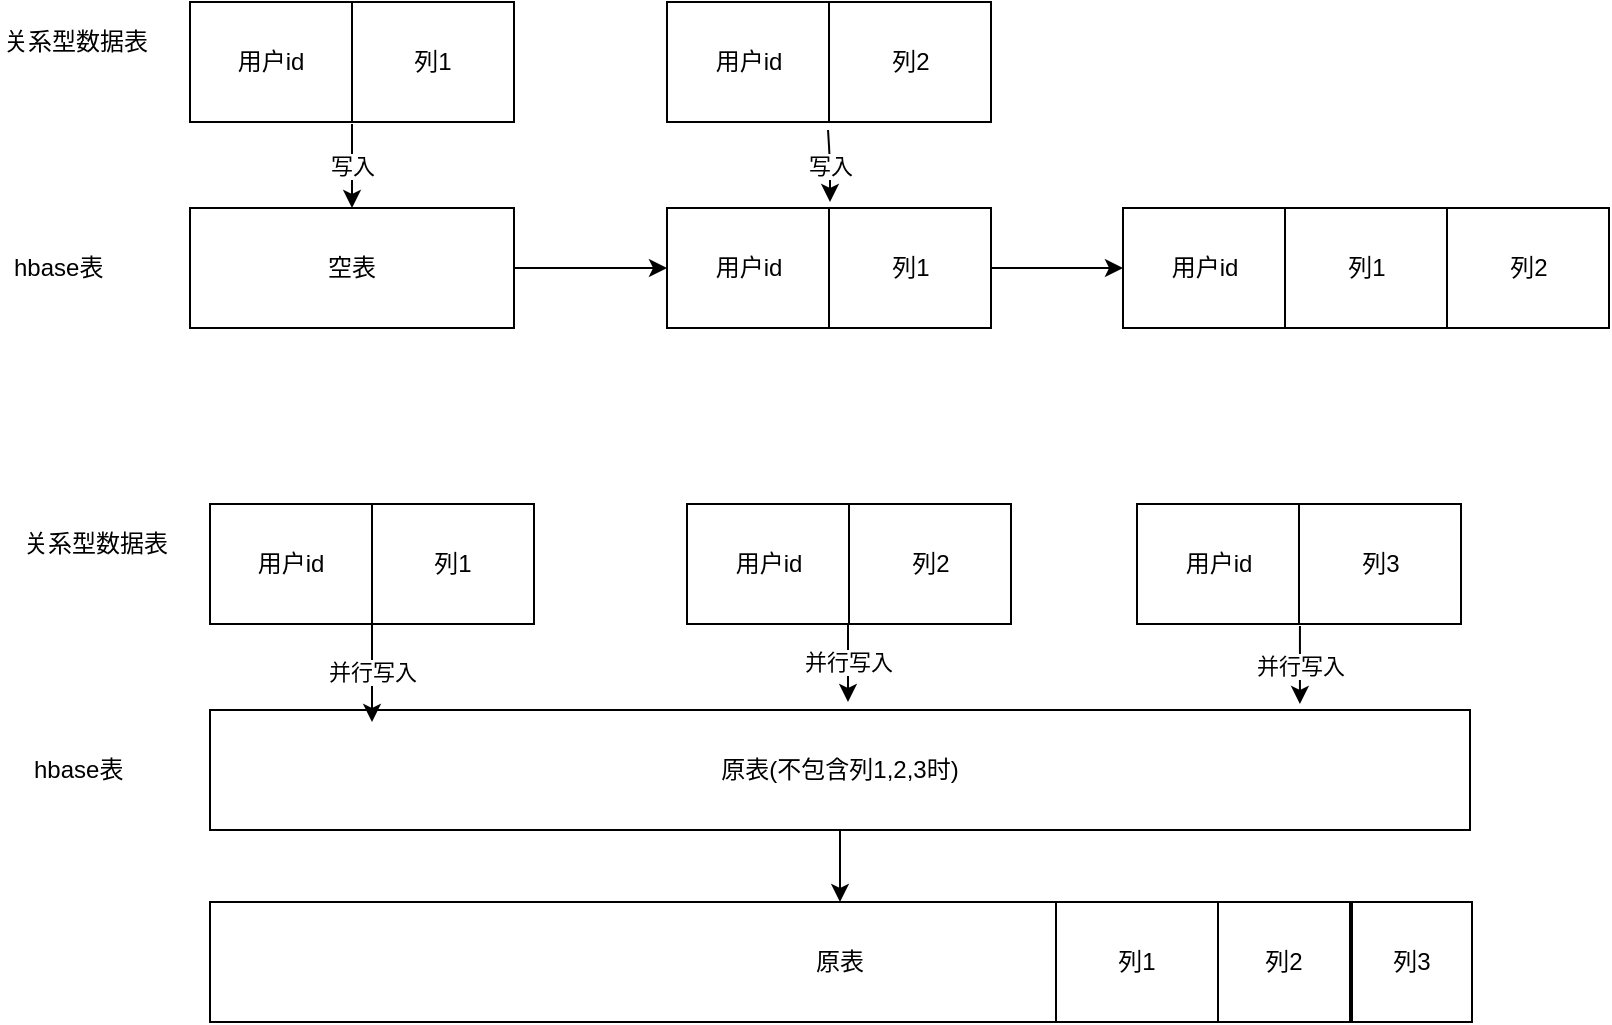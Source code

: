 <mxfile pages="1" version="11.2.5" type="github"><diagram id="5Ynak5TN2NVnzhPj5KzJ" name="Page-1"><mxGraphModel dx="4730" dy="-5097" grid="1" gridSize="10" guides="1" tooltips="1" connect="1" arrows="1" fold="1" page="1" pageScale="1" pageWidth="827" pageHeight="1169" math="0" shadow="0"><root><mxCell id="0"/><mxCell id="1" parent="0"/><mxCell id="NSt33F5FNLjTfEwU4Dys-1" value="用户id" style="rounded=0;whiteSpace=wrap;html=1;" vertex="1" parent="1"><mxGeometry x="-2621.5" y="6073" width="81" height="60" as="geometry"/></mxCell><mxCell id="NSt33F5FNLjTfEwU4Dys-2" style="edgeStyle=orthogonalEdgeStyle;rounded=0;orthogonalLoop=1;jettySize=auto;html=1;entryX=0;entryY=0.5;entryDx=0;entryDy=0;" edge="1" parent="1" source="NSt33F5FNLjTfEwU4Dys-3" target="NSt33F5FNLjTfEwU4Dys-14"><mxGeometry relative="1" as="geometry"/></mxCell><mxCell id="NSt33F5FNLjTfEwU4Dys-3" value="列1" style="rounded=0;whiteSpace=wrap;html=1;" vertex="1" parent="1"><mxGeometry x="-2540.5" y="6073" width="81" height="60" as="geometry"/></mxCell><mxCell id="NSt33F5FNLjTfEwU4Dys-4" style="edgeStyle=orthogonalEdgeStyle;rounded=0;orthogonalLoop=1;jettySize=auto;html=1;entryX=0;entryY=0.5;entryDx=0;entryDy=0;" edge="1" parent="1" source="NSt33F5FNLjTfEwU4Dys-5" target="NSt33F5FNLjTfEwU4Dys-1"><mxGeometry relative="1" as="geometry"/></mxCell><mxCell id="NSt33F5FNLjTfEwU4Dys-5" value="空表" style="rounded=0;whiteSpace=wrap;html=1;" vertex="1" parent="1"><mxGeometry x="-2860" y="6073" width="162" height="60" as="geometry"/></mxCell><mxCell id="NSt33F5FNLjTfEwU4Dys-6" value="hbase表" style="text;html=1;resizable=0;points=[];autosize=1;align=left;verticalAlign=top;spacingTop=-4;" vertex="1" parent="1"><mxGeometry x="-2950" y="6093" width="60" height="20" as="geometry"/></mxCell><mxCell id="NSt33F5FNLjTfEwU4Dys-7" value="用户id" style="rounded=0;whiteSpace=wrap;html=1;" vertex="1" parent="1"><mxGeometry x="-2860" y="5970" width="81" height="60" as="geometry"/></mxCell><mxCell id="NSt33F5FNLjTfEwU4Dys-8" value="列1" style="rounded=0;whiteSpace=wrap;html=1;" vertex="1" parent="1"><mxGeometry x="-2779" y="5970" width="81" height="60" as="geometry"/></mxCell><mxCell id="NSt33F5FNLjTfEwU4Dys-9" value="关系型数据表" style="text;html=1;resizable=0;points=[];autosize=1;align=left;verticalAlign=top;spacingTop=-4;" vertex="1" parent="1"><mxGeometry x="-2955" y="5980" width="90" height="20" as="geometry"/></mxCell><mxCell id="NSt33F5FNLjTfEwU4Dys-10" value="用户id" style="rounded=0;whiteSpace=wrap;html=1;" vertex="1" parent="1"><mxGeometry x="-2621.5" y="5970" width="81" height="60" as="geometry"/></mxCell><mxCell id="NSt33F5FNLjTfEwU4Dys-11" value="列2" style="rounded=0;whiteSpace=wrap;html=1;" vertex="1" parent="1"><mxGeometry x="-2540.5" y="5970" width="81" height="60" as="geometry"/></mxCell><mxCell id="NSt33F5FNLjTfEwU4Dys-12" value="写入" style="endArrow=classic;html=1;entryX=0.5;entryY=0;entryDx=0;entryDy=0;" edge="1" parent="1" target="NSt33F5FNLjTfEwU4Dys-5"><mxGeometry width="50" height="50" relative="1" as="geometry"><mxPoint x="-2779" y="6031" as="sourcePoint"/><mxPoint x="-2810" y="6160" as="targetPoint"/></mxGeometry></mxCell><mxCell id="NSt33F5FNLjTfEwU4Dys-13" value="写入" style="endArrow=classic;html=1;exitX=0.994;exitY=1.067;exitDx=0;exitDy=0;exitPerimeter=0;" edge="1" parent="1" source="NSt33F5FNLjTfEwU4Dys-10"><mxGeometry width="50" height="50" relative="1" as="geometry"><mxPoint x="-2769" y="6041" as="sourcePoint"/><mxPoint x="-2540" y="6070" as="targetPoint"/><Array as="points"><mxPoint x="-2540" y="6050"/></Array></mxGeometry></mxCell><mxCell id="NSt33F5FNLjTfEwU4Dys-14" value="用户id" style="rounded=0;whiteSpace=wrap;html=1;" vertex="1" parent="1"><mxGeometry x="-2393.5" y="6073" width="81" height="60" as="geometry"/></mxCell><mxCell id="NSt33F5FNLjTfEwU4Dys-15" value="列1" style="rounded=0;whiteSpace=wrap;html=1;" vertex="1" parent="1"><mxGeometry x="-2312.5" y="6073" width="81" height="60" as="geometry"/></mxCell><mxCell id="NSt33F5FNLjTfEwU4Dys-16" value="列2" style="rounded=0;whiteSpace=wrap;html=1;" vertex="1" parent="1"><mxGeometry x="-2231.5" y="6073" width="81" height="60" as="geometry"/></mxCell><mxCell id="NSt33F5FNLjTfEwU4Dys-17" style="edgeStyle=orthogonalEdgeStyle;rounded=0;orthogonalLoop=1;jettySize=auto;html=1;" edge="1" parent="1" source="NSt33F5FNLjTfEwU4Dys-18"><mxGeometry relative="1" as="geometry"><mxPoint x="-2535" y="6420" as="targetPoint"/></mxGeometry></mxCell><mxCell id="NSt33F5FNLjTfEwU4Dys-18" value="原表(不包含列1,2,3时)" style="rounded=0;whiteSpace=wrap;html=1;" vertex="1" parent="1"><mxGeometry x="-2850" y="6324" width="630" height="60" as="geometry"/></mxCell><mxCell id="NSt33F5FNLjTfEwU4Dys-19" value="hbase表" style="text;html=1;resizable=0;points=[];autosize=1;align=left;verticalAlign=top;spacingTop=-4;" vertex="1" parent="1"><mxGeometry x="-2940" y="6344" width="60" height="20" as="geometry"/></mxCell><mxCell id="NSt33F5FNLjTfEwU4Dys-20" value="用户id" style="rounded=0;whiteSpace=wrap;html=1;" vertex="1" parent="1"><mxGeometry x="-2850" y="6221" width="81" height="60" as="geometry"/></mxCell><mxCell id="NSt33F5FNLjTfEwU4Dys-21" value="列1" style="rounded=0;whiteSpace=wrap;html=1;" vertex="1" parent="1"><mxGeometry x="-2769" y="6221" width="81" height="60" as="geometry"/></mxCell><mxCell id="NSt33F5FNLjTfEwU4Dys-22" value="关系型数据表" style="text;html=1;resizable=0;points=[];autosize=1;align=left;verticalAlign=top;spacingTop=-4;" vertex="1" parent="1"><mxGeometry x="-2945" y="6231" width="90" height="20" as="geometry"/></mxCell><mxCell id="NSt33F5FNLjTfEwU4Dys-23" value="用户id" style="rounded=0;whiteSpace=wrap;html=1;" vertex="1" parent="1"><mxGeometry x="-2611.5" y="6221" width="81" height="60" as="geometry"/></mxCell><mxCell id="NSt33F5FNLjTfEwU4Dys-24" value="列2" style="rounded=0;whiteSpace=wrap;html=1;" vertex="1" parent="1"><mxGeometry x="-2530.5" y="6221" width="81" height="60" as="geometry"/></mxCell><mxCell id="NSt33F5FNLjTfEwU4Dys-25" value="用户id" style="rounded=0;whiteSpace=wrap;html=1;" vertex="1" parent="1"><mxGeometry x="-2386.5" y="6221" width="81" height="60" as="geometry"/></mxCell><mxCell id="NSt33F5FNLjTfEwU4Dys-26" value="列3" style="rounded=0;whiteSpace=wrap;html=1;" vertex="1" parent="1"><mxGeometry x="-2305.5" y="6221" width="81" height="60" as="geometry"/></mxCell><mxCell id="NSt33F5FNLjTfEwU4Dys-27" value="并行写入" style="endArrow=classic;html=1;exitX=1;exitY=0.983;exitDx=0;exitDy=0;exitPerimeter=0;" edge="1" parent="1" source="NSt33F5FNLjTfEwU4Dys-20"><mxGeometry width="50" height="50" relative="1" as="geometry"><mxPoint x="-2830" y="6490" as="sourcePoint"/><mxPoint x="-2769" y="6330" as="targetPoint"/></mxGeometry></mxCell><mxCell id="NSt33F5FNLjTfEwU4Dys-28" value="并行写入" style="endArrow=classic;html=1;exitX=-0.006;exitY=1;exitDx=0;exitDy=0;exitPerimeter=0;" edge="1" parent="1" source="NSt33F5FNLjTfEwU4Dys-24"><mxGeometry width="50" height="50" relative="1" as="geometry"><mxPoint x="-2530" y="6330" as="sourcePoint"/><mxPoint x="-2531" y="6320" as="targetPoint"/></mxGeometry></mxCell><mxCell id="NSt33F5FNLjTfEwU4Dys-29" value="并行写入" style="endArrow=classic;html=1;exitX=0.006;exitY=1.017;exitDx=0;exitDy=0;exitPerimeter=0;entryX=0.865;entryY=-0.05;entryDx=0;entryDy=0;entryPerimeter=0;" edge="1" parent="1" source="NSt33F5FNLjTfEwU4Dys-26" target="NSt33F5FNLjTfEwU4Dys-18"><mxGeometry width="50" height="50" relative="1" as="geometry"><mxPoint x="-2750" y="6480" as="sourcePoint"/><mxPoint x="-2700" y="6430" as="targetPoint"/></mxGeometry></mxCell><mxCell id="NSt33F5FNLjTfEwU4Dys-30" value="原表" style="rounded=0;whiteSpace=wrap;html=1;" vertex="1" parent="1"><mxGeometry x="-2850" y="6420" width="630" height="60" as="geometry"/></mxCell><mxCell id="NSt33F5FNLjTfEwU4Dys-31" value="列1" style="rounded=0;whiteSpace=wrap;html=1;" vertex="1" parent="1"><mxGeometry x="-2427" y="6420" width="81" height="60" as="geometry"/></mxCell><mxCell id="NSt33F5FNLjTfEwU4Dys-32" value="列2" style="rounded=0;whiteSpace=wrap;html=1;" vertex="1" parent="1"><mxGeometry x="-2346" y="6420" width="66" height="60" as="geometry"/></mxCell><mxCell id="NSt33F5FNLjTfEwU4Dys-33" value="列3" style="rounded=0;whiteSpace=wrap;html=1;" vertex="1" parent="1"><mxGeometry x="-2279" y="6420" width="60" height="60" as="geometry"/></mxCell></root></mxGraphModel></diagram></mxfile>
